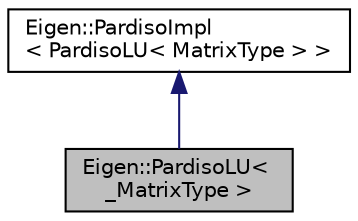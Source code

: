 digraph "Eigen::PardisoLU&lt; _MatrixType &gt;"
{
  edge [fontname="Helvetica",fontsize="10",labelfontname="Helvetica",labelfontsize="10"];
  node [fontname="Helvetica",fontsize="10",shape=record];
  Node1 [label="Eigen::PardisoLU\< \l_MatrixType \>",height=0.2,width=0.4,color="black", fillcolor="grey75", style="filled" fontcolor="black"];
  Node2 -> Node1 [dir="back",color="midnightblue",fontsize="10",style="solid",fontname="Helvetica"];
  Node2 [label="Eigen::PardisoImpl\l\< PardisoLU\< MatrixType \> \>",height=0.2,width=0.4,color="black", fillcolor="white", style="filled",URL="$classEigen_1_1PardisoImpl.html"];
}
